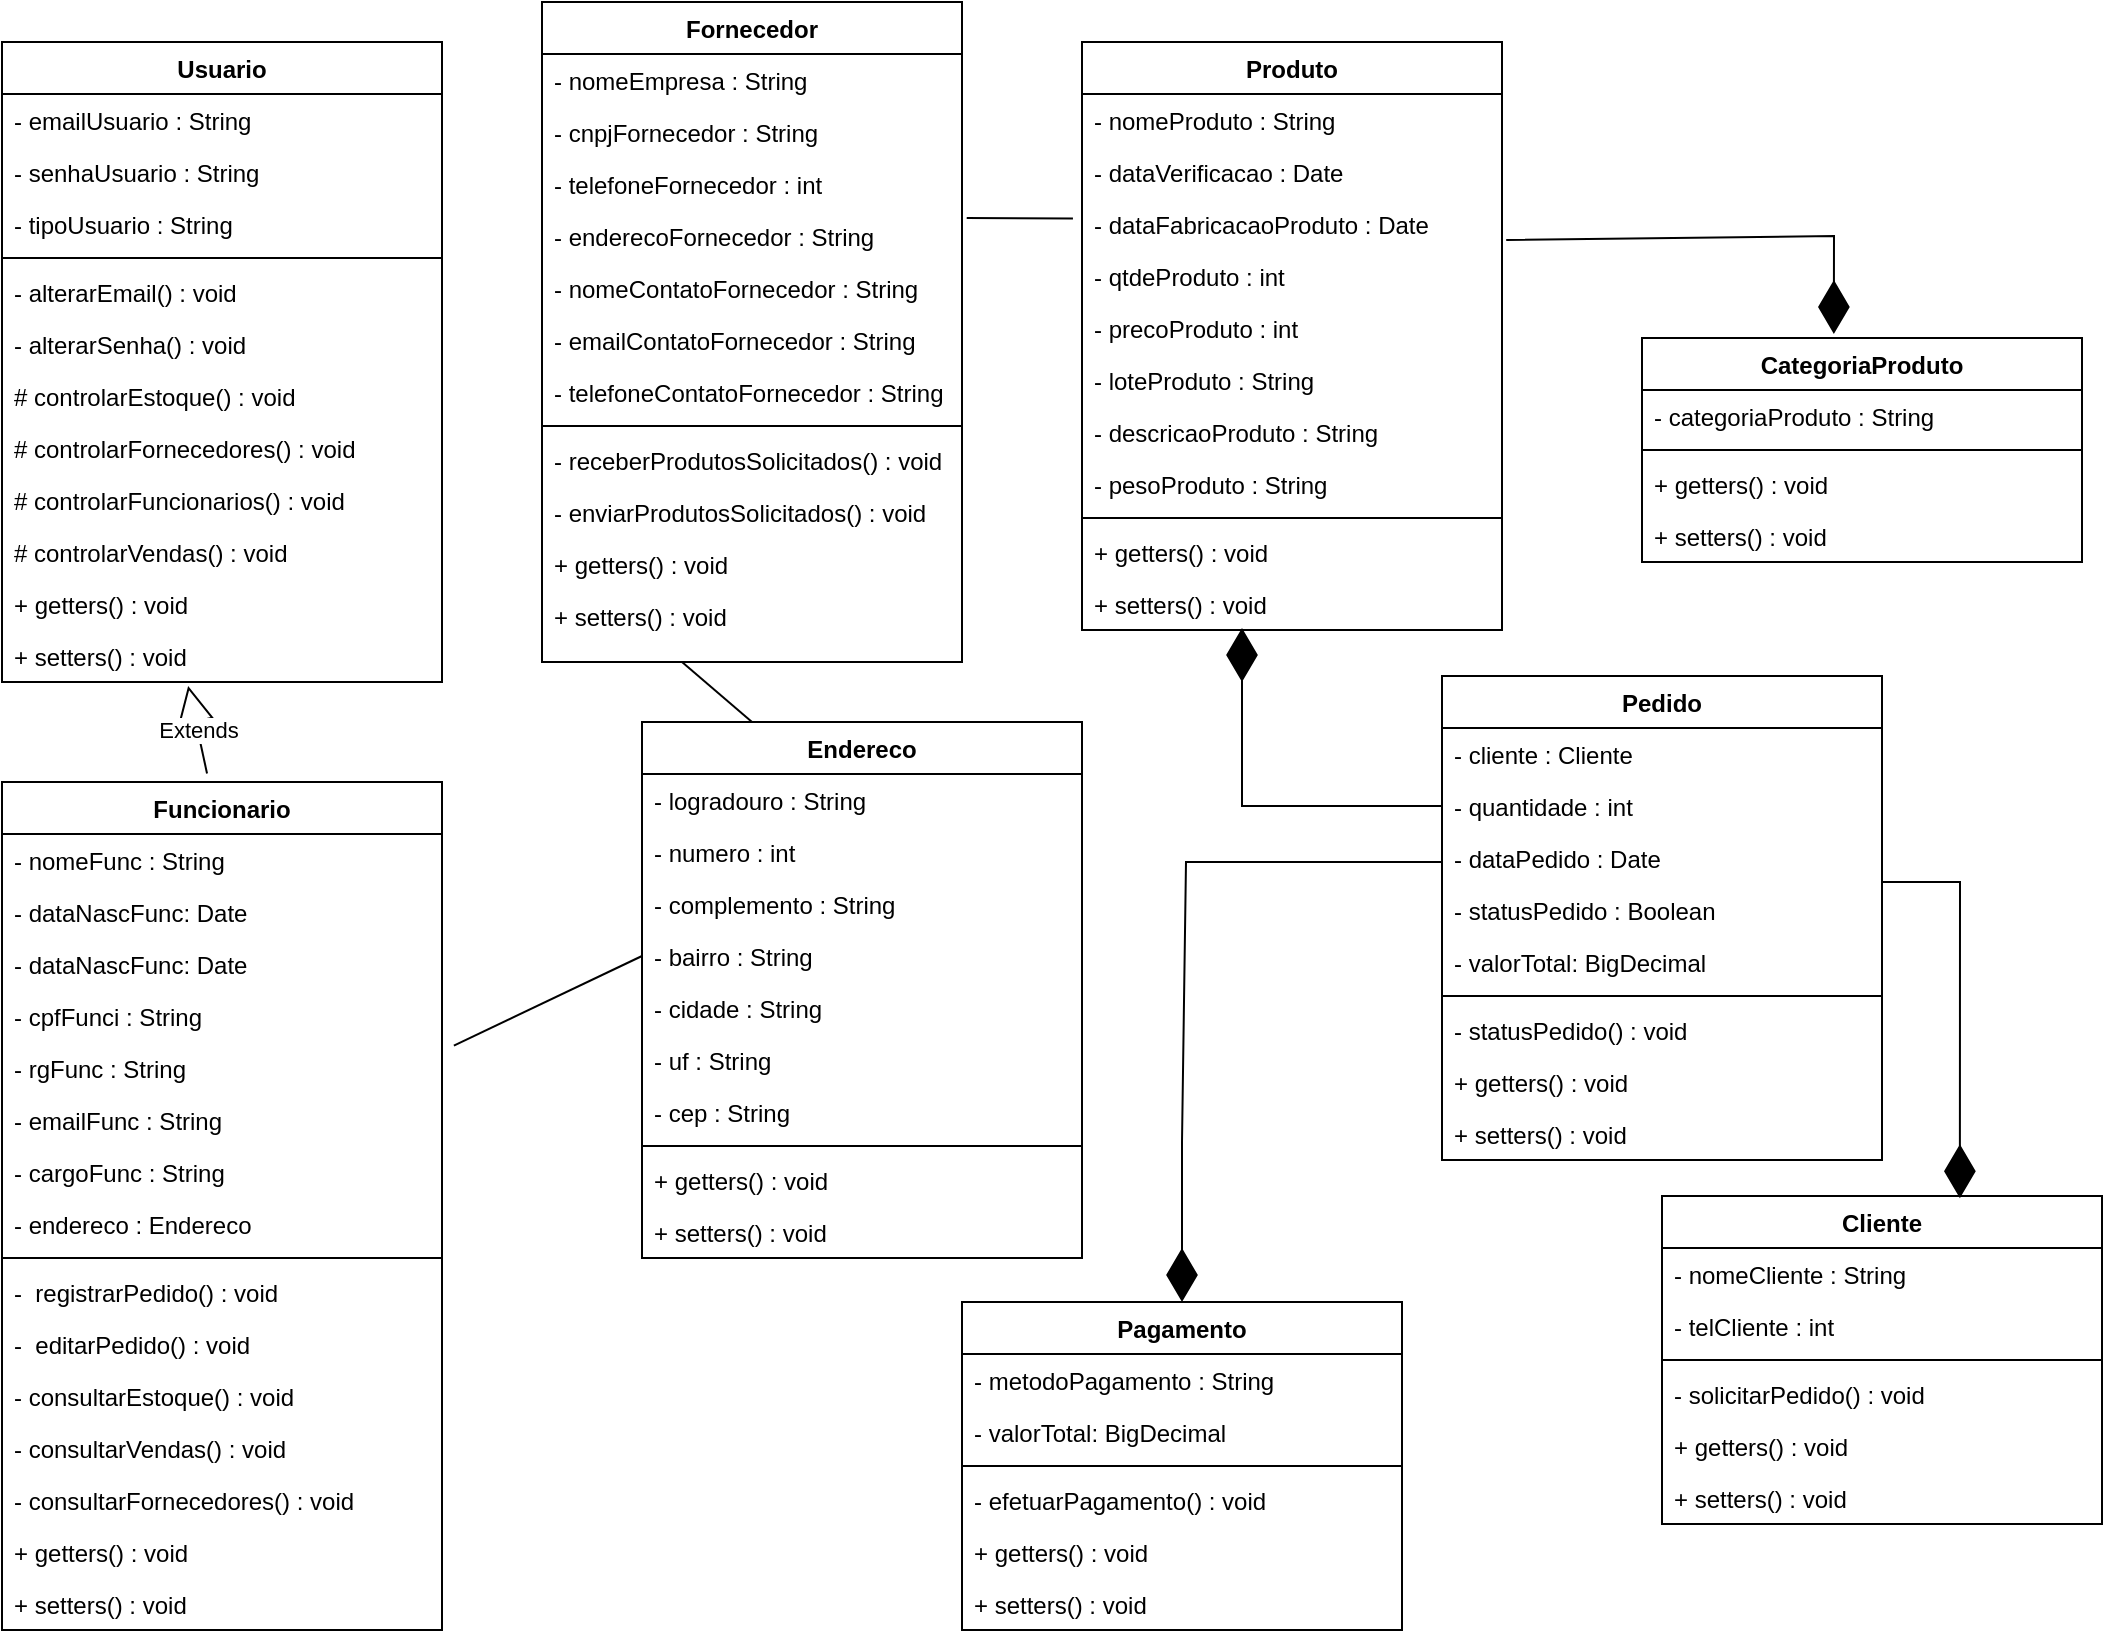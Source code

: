 <mxfile version="20.5.3" type="device"><diagram id="C5RBs43oDa-KdzZeNtuy" name="Diagrama de Classes"><mxGraphModel dx="1102" dy="614" grid="1" gridSize="10" guides="1" tooltips="1" connect="1" arrows="1" fold="1" page="1" pageScale="1" pageWidth="1169" pageHeight="827" math="0" shadow="0"><root><mxCell id="WIyWlLk6GJQsqaUBKTNV-0"/><mxCell id="WIyWlLk6GJQsqaUBKTNV-1" parent="WIyWlLk6GJQsqaUBKTNV-0"/><mxCell id="zkfFHV4jXpPFQw0GAbJ--0" value="Fornecedor" style="swimlane;fontStyle=1;align=center;verticalAlign=top;childLayout=stackLayout;horizontal=1;startSize=26;horizontalStack=0;resizeParent=1;resizeLast=0;collapsible=1;marginBottom=0;rounded=0;shadow=0;strokeWidth=1;" parent="WIyWlLk6GJQsqaUBKTNV-1" vertex="1"><mxGeometry x="330" y="10" width="210" height="330" as="geometry"><mxRectangle x="230" y="140" width="160" height="26" as="alternateBounds"/></mxGeometry></mxCell><mxCell id="zkfFHV4jXpPFQw0GAbJ--1" value="- nomeEmpresa : String" style="text;align=left;verticalAlign=top;spacingLeft=4;spacingRight=4;overflow=hidden;rotatable=0;points=[[0,0.5],[1,0.5]];portConstraint=eastwest;" parent="zkfFHV4jXpPFQw0GAbJ--0" vertex="1"><mxGeometry y="26" width="210" height="26" as="geometry"/></mxCell><mxCell id="zkfFHV4jXpPFQw0GAbJ--2" value="- cnpjFornecedor : String" style="text;align=left;verticalAlign=top;spacingLeft=4;spacingRight=4;overflow=hidden;rotatable=0;points=[[0,0.5],[1,0.5]];portConstraint=eastwest;rounded=0;shadow=0;html=0;" parent="zkfFHV4jXpPFQw0GAbJ--0" vertex="1"><mxGeometry y="52" width="210" height="26" as="geometry"/></mxCell><mxCell id="zkfFHV4jXpPFQw0GAbJ--3" value="- telefoneFornecedor : int" style="text;align=left;verticalAlign=top;spacingLeft=4;spacingRight=4;overflow=hidden;rotatable=0;points=[[0,0.5],[1,0.5]];portConstraint=eastwest;rounded=0;shadow=0;html=0;" parent="zkfFHV4jXpPFQw0GAbJ--0" vertex="1"><mxGeometry y="78" width="210" height="26" as="geometry"/></mxCell><mxCell id="SBxtFRzcoeYZkCu4Du19-1" value="- enderecoFornecedor : String" style="text;align=left;verticalAlign=top;spacingLeft=4;spacingRight=4;overflow=hidden;rotatable=0;points=[[0,0.5],[1,0.5]];portConstraint=eastwest;rounded=0;shadow=0;html=0;" parent="zkfFHV4jXpPFQw0GAbJ--0" vertex="1"><mxGeometry y="104" width="210" height="26" as="geometry"/></mxCell><mxCell id="SBxtFRzcoeYZkCu4Du19-0" value="- nomeContatoFornecedor : String" style="text;align=left;verticalAlign=top;spacingLeft=4;spacingRight=4;overflow=hidden;rotatable=0;points=[[0,0.5],[1,0.5]];portConstraint=eastwest;rounded=0;shadow=0;html=0;" parent="zkfFHV4jXpPFQw0GAbJ--0" vertex="1"><mxGeometry y="130" width="210" height="26" as="geometry"/></mxCell><mxCell id="SBxtFRzcoeYZkCu4Du19-2" value="- emailContatoFornecedor : String" style="text;align=left;verticalAlign=top;spacingLeft=4;spacingRight=4;overflow=hidden;rotatable=0;points=[[0,0.5],[1,0.5]];portConstraint=eastwest;rounded=0;shadow=0;html=0;" parent="zkfFHV4jXpPFQw0GAbJ--0" vertex="1"><mxGeometry y="156" width="210" height="26" as="geometry"/></mxCell><mxCell id="SBxtFRzcoeYZkCu4Du19-3" value="- telefoneContatoFornecedor : String" style="text;align=left;verticalAlign=top;spacingLeft=4;spacingRight=4;overflow=hidden;rotatable=0;points=[[0,0.5],[1,0.5]];portConstraint=eastwest;rounded=0;shadow=0;html=0;" parent="zkfFHV4jXpPFQw0GAbJ--0" vertex="1"><mxGeometry y="182" width="210" height="26" as="geometry"/></mxCell><mxCell id="zkfFHV4jXpPFQw0GAbJ--4" value="" style="line;html=1;strokeWidth=1;align=left;verticalAlign=middle;spacingTop=-1;spacingLeft=3;spacingRight=3;rotatable=0;labelPosition=right;points=[];portConstraint=eastwest;" parent="zkfFHV4jXpPFQw0GAbJ--0" vertex="1"><mxGeometry y="208" width="210" height="8" as="geometry"/></mxCell><mxCell id="LXcYXaSiANPzhjZj5xun-26" value="- receberProdutosSolicitados() : void" style="text;strokeColor=none;fillColor=none;align=left;verticalAlign=top;spacingLeft=4;spacingRight=4;overflow=hidden;rotatable=0;points=[[0,0.5],[1,0.5]];portConstraint=eastwest;" parent="zkfFHV4jXpPFQw0GAbJ--0" vertex="1"><mxGeometry y="216" width="210" height="26" as="geometry"/></mxCell><mxCell id="409aggwASqQRf6s0zuC3-7" value="- enviarProdutosSolicitados() : void" style="text;strokeColor=none;fillColor=none;align=left;verticalAlign=top;spacingLeft=4;spacingRight=4;overflow=hidden;rotatable=0;points=[[0,0.5],[1,0.5]];portConstraint=eastwest;" parent="zkfFHV4jXpPFQw0GAbJ--0" vertex="1"><mxGeometry y="242" width="210" height="26" as="geometry"/></mxCell><mxCell id="kKy1Q9d_DBp2uoWQcxAR-0" value="+ getters() : void" style="text;strokeColor=none;fillColor=none;align=left;verticalAlign=top;spacingLeft=4;spacingRight=4;overflow=hidden;rotatable=0;points=[[0,0.5],[1,0.5]];portConstraint=eastwest;" vertex="1" parent="zkfFHV4jXpPFQw0GAbJ--0"><mxGeometry y="268" width="210" height="26" as="geometry"/></mxCell><mxCell id="kKy1Q9d_DBp2uoWQcxAR-1" value="+ setters() : void" style="text;strokeColor=none;fillColor=none;align=left;verticalAlign=top;spacingLeft=4;spacingRight=4;overflow=hidden;rotatable=0;points=[[0,0.5],[1,0.5]];portConstraint=eastwest;" vertex="1" parent="zkfFHV4jXpPFQw0GAbJ--0"><mxGeometry y="294" width="210" height="26" as="geometry"/></mxCell><mxCell id="x0ZhMtd6x4a2ggRCSQCX-2" value="Produto" style="swimlane;fontStyle=1;align=center;verticalAlign=top;childLayout=stackLayout;horizontal=1;startSize=26;horizontalStack=0;resizeParent=1;resizeLast=0;collapsible=1;marginBottom=0;rounded=0;shadow=0;strokeWidth=1;" parent="WIyWlLk6GJQsqaUBKTNV-1" vertex="1"><mxGeometry x="600" y="30" width="210" height="294" as="geometry"><mxRectangle x="230" y="140" width="160" height="26" as="alternateBounds"/></mxGeometry></mxCell><mxCell id="x0ZhMtd6x4a2ggRCSQCX-3" value="- nomeProduto : String" style="text;align=left;verticalAlign=top;spacingLeft=4;spacingRight=4;overflow=hidden;rotatable=0;points=[[0,0.5],[1,0.5]];portConstraint=eastwest;" parent="x0ZhMtd6x4a2ggRCSQCX-2" vertex="1"><mxGeometry y="26" width="210" height="26" as="geometry"/></mxCell><mxCell id="x0ZhMtd6x4a2ggRCSQCX-5" value="- dataVerificacao : Date" style="text;align=left;verticalAlign=top;spacingLeft=4;spacingRight=4;overflow=hidden;rotatable=0;points=[[0,0.5],[1,0.5]];portConstraint=eastwest;rounded=0;shadow=0;html=0;" parent="x0ZhMtd6x4a2ggRCSQCX-2" vertex="1"><mxGeometry y="52" width="210" height="26" as="geometry"/></mxCell><mxCell id="x0ZhMtd6x4a2ggRCSQCX-7" value="- dataFabricacaoProduto : Date" style="text;align=left;verticalAlign=top;spacingLeft=4;spacingRight=4;overflow=hidden;rotatable=0;points=[[0,0.5],[1,0.5]];portConstraint=eastwest;rounded=0;shadow=0;html=0;" parent="x0ZhMtd6x4a2ggRCSQCX-2" vertex="1"><mxGeometry y="78" width="210" height="26" as="geometry"/></mxCell><mxCell id="x0ZhMtd6x4a2ggRCSQCX-40" value="- qtdeProduto : int" style="text;align=left;verticalAlign=top;spacingLeft=4;spacingRight=4;overflow=hidden;rotatable=0;points=[[0,0.5],[1,0.5]];portConstraint=eastwest;rounded=0;shadow=0;html=0;" parent="x0ZhMtd6x4a2ggRCSQCX-2" vertex="1"><mxGeometry y="104" width="210" height="26" as="geometry"/></mxCell><mxCell id="x0ZhMtd6x4a2ggRCSQCX-42" value="- precoProduto : int" style="text;align=left;verticalAlign=top;spacingLeft=4;spacingRight=4;overflow=hidden;rotatable=0;points=[[0,0.5],[1,0.5]];portConstraint=eastwest;rounded=0;shadow=0;html=0;" parent="x0ZhMtd6x4a2ggRCSQCX-2" vertex="1"><mxGeometry y="130" width="210" height="26" as="geometry"/></mxCell><mxCell id="x0ZhMtd6x4a2ggRCSQCX-41" value="- loteProduto : String" style="text;align=left;verticalAlign=top;spacingLeft=4;spacingRight=4;overflow=hidden;rotatable=0;points=[[0,0.5],[1,0.5]];portConstraint=eastwest;rounded=0;shadow=0;html=0;" parent="x0ZhMtd6x4a2ggRCSQCX-2" vertex="1"><mxGeometry y="156" width="210" height="26" as="geometry"/></mxCell><mxCell id="LXcYXaSiANPzhjZj5xun-40" value="- descricaoProduto : String" style="text;align=left;verticalAlign=top;spacingLeft=4;spacingRight=4;overflow=hidden;rotatable=0;points=[[0,0.5],[1,0.5]];portConstraint=eastwest;rounded=0;shadow=0;html=0;" parent="x0ZhMtd6x4a2ggRCSQCX-2" vertex="1"><mxGeometry y="182" width="210" height="26" as="geometry"/></mxCell><mxCell id="LXcYXaSiANPzhjZj5xun-42" value="- pesoProduto : String" style="text;align=left;verticalAlign=top;spacingLeft=4;spacingRight=4;overflow=hidden;rotatable=0;points=[[0,0.5],[1,0.5]];portConstraint=eastwest;rounded=0;shadow=0;html=0;" parent="x0ZhMtd6x4a2ggRCSQCX-2" vertex="1"><mxGeometry y="208" width="210" height="26" as="geometry"/></mxCell><mxCell id="x0ZhMtd6x4a2ggRCSQCX-10" value="" style="line;html=1;strokeWidth=1;align=left;verticalAlign=middle;spacingTop=-1;spacingLeft=3;spacingRight=3;rotatable=0;labelPosition=right;points=[];portConstraint=eastwest;" parent="x0ZhMtd6x4a2ggRCSQCX-2" vertex="1"><mxGeometry y="234" width="210" height="8" as="geometry"/></mxCell><mxCell id="kKy1Q9d_DBp2uoWQcxAR-2" value="+ getters() : void" style="text;strokeColor=none;fillColor=none;align=left;verticalAlign=top;spacingLeft=4;spacingRight=4;overflow=hidden;rotatable=0;points=[[0,0.5],[1,0.5]];portConstraint=eastwest;" vertex="1" parent="x0ZhMtd6x4a2ggRCSQCX-2"><mxGeometry y="242" width="210" height="26" as="geometry"/></mxCell><mxCell id="kKy1Q9d_DBp2uoWQcxAR-3" value="+ setters() : void" style="text;strokeColor=none;fillColor=none;align=left;verticalAlign=top;spacingLeft=4;spacingRight=4;overflow=hidden;rotatable=0;points=[[0,0.5],[1,0.5]];portConstraint=eastwest;" vertex="1" parent="x0ZhMtd6x4a2ggRCSQCX-2"><mxGeometry y="268" width="210" height="26" as="geometry"/></mxCell><mxCell id="x0ZhMtd6x4a2ggRCSQCX-23" value="CategoriaProduto" style="swimlane;fontStyle=1;align=center;verticalAlign=top;childLayout=stackLayout;horizontal=1;startSize=26;horizontalStack=0;resizeParent=1;resizeParentMax=0;resizeLast=0;collapsible=1;marginBottom=0;" parent="WIyWlLk6GJQsqaUBKTNV-1" vertex="1"><mxGeometry x="880" y="178" width="220" height="112" as="geometry"/></mxCell><mxCell id="x0ZhMtd6x4a2ggRCSQCX-29" value="- categoriaProduto : String" style="text;strokeColor=none;fillColor=none;align=left;verticalAlign=top;spacingLeft=4;spacingRight=4;overflow=hidden;rotatable=0;points=[[0,0.5],[1,0.5]];portConstraint=eastwest;" parent="x0ZhMtd6x4a2ggRCSQCX-23" vertex="1"><mxGeometry y="26" width="220" height="26" as="geometry"/></mxCell><mxCell id="x0ZhMtd6x4a2ggRCSQCX-25" value="" style="line;strokeWidth=1;fillColor=none;align=left;verticalAlign=middle;spacingTop=-1;spacingLeft=3;spacingRight=3;rotatable=0;labelPosition=right;points=[];portConstraint=eastwest;strokeColor=inherit;" parent="x0ZhMtd6x4a2ggRCSQCX-23" vertex="1"><mxGeometry y="52" width="220" height="8" as="geometry"/></mxCell><mxCell id="kKy1Q9d_DBp2uoWQcxAR-8" value="+ getters() : void" style="text;strokeColor=none;fillColor=none;align=left;verticalAlign=top;spacingLeft=4;spacingRight=4;overflow=hidden;rotatable=0;points=[[0,0.5],[1,0.5]];portConstraint=eastwest;" vertex="1" parent="x0ZhMtd6x4a2ggRCSQCX-23"><mxGeometry y="60" width="220" height="26" as="geometry"/></mxCell><mxCell id="kKy1Q9d_DBp2uoWQcxAR-13" value="+ setters() : void" style="text;strokeColor=none;fillColor=none;align=left;verticalAlign=top;spacingLeft=4;spacingRight=4;overflow=hidden;rotatable=0;points=[[0,0.5],[1,0.5]];portConstraint=eastwest;" vertex="1" parent="x0ZhMtd6x4a2ggRCSQCX-23"><mxGeometry y="86" width="220" height="26" as="geometry"/></mxCell><mxCell id="x0ZhMtd6x4a2ggRCSQCX-46" value="Usuario" style="swimlane;fontStyle=1;align=center;verticalAlign=top;childLayout=stackLayout;horizontal=1;startSize=26;horizontalStack=0;resizeParent=1;resizeParentMax=0;resizeLast=0;collapsible=1;marginBottom=0;" parent="WIyWlLk6GJQsqaUBKTNV-1" vertex="1"><mxGeometry x="60" y="30" width="220" height="320" as="geometry"/></mxCell><mxCell id="x0ZhMtd6x4a2ggRCSQCX-47" value="- emailUsuario : String" style="text;strokeColor=none;fillColor=none;align=left;verticalAlign=top;spacingLeft=4;spacingRight=4;overflow=hidden;rotatable=0;points=[[0,0.5],[1,0.5]];portConstraint=eastwest;" parent="x0ZhMtd6x4a2ggRCSQCX-46" vertex="1"><mxGeometry y="26" width="220" height="26" as="geometry"/></mxCell><mxCell id="x0ZhMtd6x4a2ggRCSQCX-48" value="- senhaUsuario : String" style="text;strokeColor=none;fillColor=none;align=left;verticalAlign=top;spacingLeft=4;spacingRight=4;overflow=hidden;rotatable=0;points=[[0,0.5],[1,0.5]];portConstraint=eastwest;" parent="x0ZhMtd6x4a2ggRCSQCX-46" vertex="1"><mxGeometry y="52" width="220" height="26" as="geometry"/></mxCell><mxCell id="LXcYXaSiANPzhjZj5xun-60" value="- tipoUsuario : String" style="text;strokeColor=none;fillColor=none;align=left;verticalAlign=top;spacingLeft=4;spacingRight=4;overflow=hidden;rotatable=0;points=[[0,0.5],[1,0.5]];portConstraint=eastwest;" parent="x0ZhMtd6x4a2ggRCSQCX-46" vertex="1"><mxGeometry y="78" width="220" height="26" as="geometry"/></mxCell><mxCell id="x0ZhMtd6x4a2ggRCSQCX-49" value="" style="line;strokeWidth=1;fillColor=none;align=left;verticalAlign=middle;spacingTop=-1;spacingLeft=3;spacingRight=3;rotatable=0;labelPosition=right;points=[];portConstraint=eastwest;strokeColor=inherit;" parent="x0ZhMtd6x4a2ggRCSQCX-46" vertex="1"><mxGeometry y="104" width="220" height="8" as="geometry"/></mxCell><mxCell id="x0ZhMtd6x4a2ggRCSQCX-67" value="- alterarEmail() : void" style="text;strokeColor=none;fillColor=none;align=left;verticalAlign=top;spacingLeft=4;spacingRight=4;overflow=hidden;rotatable=0;points=[[0,0.5],[1,0.5]];portConstraint=eastwest;" parent="x0ZhMtd6x4a2ggRCSQCX-46" vertex="1"><mxGeometry y="112" width="220" height="26" as="geometry"/></mxCell><mxCell id="x0ZhMtd6x4a2ggRCSQCX-50" value="- alterarSenha() : void" style="text;strokeColor=none;fillColor=none;align=left;verticalAlign=top;spacingLeft=4;spacingRight=4;overflow=hidden;rotatable=0;points=[[0,0.5],[1,0.5]];portConstraint=eastwest;" parent="x0ZhMtd6x4a2ggRCSQCX-46" vertex="1"><mxGeometry y="138" width="220" height="26" as="geometry"/></mxCell><mxCell id="x0ZhMtd6x4a2ggRCSQCX-59" value="# controlarEstoque() : void" style="text;strokeColor=none;fillColor=none;align=left;verticalAlign=top;spacingLeft=4;spacingRight=4;overflow=hidden;rotatable=0;points=[[0,0.5],[1,0.5]];portConstraint=eastwest;" parent="x0ZhMtd6x4a2ggRCSQCX-46" vertex="1"><mxGeometry y="164" width="220" height="26" as="geometry"/></mxCell><mxCell id="x0ZhMtd6x4a2ggRCSQCX-60" value="# controlarFornecedores() : void" style="text;strokeColor=none;fillColor=none;align=left;verticalAlign=top;spacingLeft=4;spacingRight=4;overflow=hidden;rotatable=0;points=[[0,0.5],[1,0.5]];portConstraint=eastwest;" parent="x0ZhMtd6x4a2ggRCSQCX-46" vertex="1"><mxGeometry y="190" width="220" height="26" as="geometry"/></mxCell><mxCell id="x0ZhMtd6x4a2ggRCSQCX-61" value="# controlarFuncionarios() : void" style="text;strokeColor=none;fillColor=none;align=left;verticalAlign=top;spacingLeft=4;spacingRight=4;overflow=hidden;rotatable=0;points=[[0,0.5],[1,0.5]];portConstraint=eastwest;" parent="x0ZhMtd6x4a2ggRCSQCX-46" vertex="1"><mxGeometry y="216" width="220" height="26" as="geometry"/></mxCell><mxCell id="x0ZhMtd6x4a2ggRCSQCX-62" value="# controlarVendas() : void" style="text;strokeColor=none;fillColor=none;align=left;verticalAlign=top;spacingLeft=4;spacingRight=4;overflow=hidden;rotatable=0;points=[[0,0.5],[1,0.5]];portConstraint=eastwest;" parent="x0ZhMtd6x4a2ggRCSQCX-46" vertex="1"><mxGeometry y="242" width="220" height="26" as="geometry"/></mxCell><mxCell id="kKy1Q9d_DBp2uoWQcxAR-5" value="+ getters() : void" style="text;strokeColor=none;fillColor=none;align=left;verticalAlign=top;spacingLeft=4;spacingRight=4;overflow=hidden;rotatable=0;points=[[0,0.5],[1,0.5]];portConstraint=eastwest;" vertex="1" parent="x0ZhMtd6x4a2ggRCSQCX-46"><mxGeometry y="268" width="220" height="26" as="geometry"/></mxCell><mxCell id="kKy1Q9d_DBp2uoWQcxAR-4" value="+ setters() : void" style="text;strokeColor=none;fillColor=none;align=left;verticalAlign=top;spacingLeft=4;spacingRight=4;overflow=hidden;rotatable=0;points=[[0,0.5],[1,0.5]];portConstraint=eastwest;" vertex="1" parent="x0ZhMtd6x4a2ggRCSQCX-46"><mxGeometry y="294" width="220" height="26" as="geometry"/></mxCell><mxCell id="x0ZhMtd6x4a2ggRCSQCX-54" value="Funcionario" style="swimlane;fontStyle=1;align=center;verticalAlign=top;childLayout=stackLayout;horizontal=1;startSize=26;horizontalStack=0;resizeParent=1;resizeParentMax=0;resizeLast=0;collapsible=1;marginBottom=0;" parent="WIyWlLk6GJQsqaUBKTNV-1" vertex="1"><mxGeometry x="60" y="400" width="220" height="424" as="geometry"/></mxCell><mxCell id="x0ZhMtd6x4a2ggRCSQCX-55" value="- nomeFunc : String" style="text;strokeColor=none;fillColor=none;align=left;verticalAlign=top;spacingLeft=4;spacingRight=4;overflow=hidden;rotatable=0;points=[[0,0.5],[1,0.5]];portConstraint=eastwest;" parent="x0ZhMtd6x4a2ggRCSQCX-54" vertex="1"><mxGeometry y="26" width="220" height="26" as="geometry"/></mxCell><mxCell id="x0ZhMtd6x4a2ggRCSQCX-56" value="- dataNascFunc: Date" style="text;strokeColor=none;fillColor=none;align=left;verticalAlign=top;spacingLeft=4;spacingRight=4;overflow=hidden;rotatable=0;points=[[0,0.5],[1,0.5]];portConstraint=eastwest;" parent="x0ZhMtd6x4a2ggRCSQCX-54" vertex="1"><mxGeometry y="52" width="220" height="26" as="geometry"/></mxCell><mxCell id="HPEP_jCgQ8_qYDUsqF5T-0" value="- dataNascFunc: Date" style="text;strokeColor=none;fillColor=none;align=left;verticalAlign=top;spacingLeft=4;spacingRight=4;overflow=hidden;rotatable=0;points=[[0,0.5],[1,0.5]];portConstraint=eastwest;" parent="x0ZhMtd6x4a2ggRCSQCX-54" vertex="1"><mxGeometry y="78" width="220" height="26" as="geometry"/></mxCell><mxCell id="x0ZhMtd6x4a2ggRCSQCX-63" value="- cpfFunci : String" style="text;strokeColor=none;fillColor=none;align=left;verticalAlign=top;spacingLeft=4;spacingRight=4;overflow=hidden;rotatable=0;points=[[0,0.5],[1,0.5]];portConstraint=eastwest;" parent="x0ZhMtd6x4a2ggRCSQCX-54" vertex="1"><mxGeometry y="104" width="220" height="26" as="geometry"/></mxCell><mxCell id="x0ZhMtd6x4a2ggRCSQCX-64" value="- rgFunc : String" style="text;strokeColor=none;fillColor=none;align=left;verticalAlign=top;spacingLeft=4;spacingRight=4;overflow=hidden;rotatable=0;points=[[0,0.5],[1,0.5]];portConstraint=eastwest;" parent="x0ZhMtd6x4a2ggRCSQCX-54" vertex="1"><mxGeometry y="130" width="220" height="26" as="geometry"/></mxCell><mxCell id="x0ZhMtd6x4a2ggRCSQCX-65" value="- emailFunc : String" style="text;strokeColor=none;fillColor=none;align=left;verticalAlign=top;spacingLeft=4;spacingRight=4;overflow=hidden;rotatable=0;points=[[0,0.5],[1,0.5]];portConstraint=eastwest;" parent="x0ZhMtd6x4a2ggRCSQCX-54" vertex="1"><mxGeometry y="156" width="220" height="26" as="geometry"/></mxCell><mxCell id="LXcYXaSiANPzhjZj5xun-34" value="- cargoFunc : String" style="text;strokeColor=none;fillColor=none;align=left;verticalAlign=top;spacingLeft=4;spacingRight=4;overflow=hidden;rotatable=0;points=[[0,0.5],[1,0.5]];portConstraint=eastwest;" parent="x0ZhMtd6x4a2ggRCSQCX-54" vertex="1"><mxGeometry y="182" width="220" height="26" as="geometry"/></mxCell><mxCell id="LXcYXaSiANPzhjZj5xun-52" value="- endereco : Endereco" style="text;strokeColor=none;fillColor=none;align=left;verticalAlign=top;spacingLeft=4;spacingRight=4;overflow=hidden;rotatable=0;points=[[0,0.5],[1,0.5]];portConstraint=eastwest;" parent="x0ZhMtd6x4a2ggRCSQCX-54" vertex="1"><mxGeometry y="208" width="220" height="26" as="geometry"/></mxCell><mxCell id="x0ZhMtd6x4a2ggRCSQCX-57" value="" style="line;strokeWidth=1;fillColor=none;align=left;verticalAlign=middle;spacingTop=-1;spacingLeft=3;spacingRight=3;rotatable=0;labelPosition=right;points=[];portConstraint=eastwest;strokeColor=inherit;" parent="x0ZhMtd6x4a2ggRCSQCX-54" vertex="1"><mxGeometry y="234" width="220" height="8" as="geometry"/></mxCell><mxCell id="x0ZhMtd6x4a2ggRCSQCX-58" value="-  registrarPedido() : void" style="text;strokeColor=none;fillColor=none;align=left;verticalAlign=top;spacingLeft=4;spacingRight=4;overflow=hidden;rotatable=0;points=[[0,0.5],[1,0.5]];portConstraint=eastwest;" parent="x0ZhMtd6x4a2ggRCSQCX-54" vertex="1"><mxGeometry y="242" width="220" height="26" as="geometry"/></mxCell><mxCell id="x0ZhMtd6x4a2ggRCSQCX-66" value="-  editarPedido() : void" style="text;strokeColor=none;fillColor=none;align=left;verticalAlign=top;spacingLeft=4;spacingRight=4;overflow=hidden;rotatable=0;points=[[0,0.5],[1,0.5]];portConstraint=eastwest;" parent="x0ZhMtd6x4a2ggRCSQCX-54" vertex="1"><mxGeometry y="268" width="220" height="26" as="geometry"/></mxCell><mxCell id="409aggwASqQRf6s0zuC3-0" value="- consultarEstoque() : void" style="text;strokeColor=none;fillColor=none;align=left;verticalAlign=top;spacingLeft=4;spacingRight=4;overflow=hidden;rotatable=0;points=[[0,0.5],[1,0.5]];portConstraint=eastwest;" parent="x0ZhMtd6x4a2ggRCSQCX-54" vertex="1"><mxGeometry y="294" width="220" height="26" as="geometry"/></mxCell><mxCell id="409aggwASqQRf6s0zuC3-1" value="- consultarVendas() : void" style="text;strokeColor=none;fillColor=none;align=left;verticalAlign=top;spacingLeft=4;spacingRight=4;overflow=hidden;rotatable=0;points=[[0,0.5],[1,0.5]];portConstraint=eastwest;" parent="x0ZhMtd6x4a2ggRCSQCX-54" vertex="1"><mxGeometry y="320" width="220" height="26" as="geometry"/></mxCell><mxCell id="409aggwASqQRf6s0zuC3-2" value="- consultarFornecedores() : void" style="text;strokeColor=none;fillColor=none;align=left;verticalAlign=top;spacingLeft=4;spacingRight=4;overflow=hidden;rotatable=0;points=[[0,0.5],[1,0.5]];portConstraint=eastwest;" parent="x0ZhMtd6x4a2ggRCSQCX-54" vertex="1"><mxGeometry y="346" width="220" height="26" as="geometry"/></mxCell><mxCell id="kKy1Q9d_DBp2uoWQcxAR-6" value="+ getters() : void" style="text;strokeColor=none;fillColor=none;align=left;verticalAlign=top;spacingLeft=4;spacingRight=4;overflow=hidden;rotatable=0;points=[[0,0.5],[1,0.5]];portConstraint=eastwest;" vertex="1" parent="x0ZhMtd6x4a2ggRCSQCX-54"><mxGeometry y="372" width="220" height="26" as="geometry"/></mxCell><mxCell id="kKy1Q9d_DBp2uoWQcxAR-7" value="+ setters() : void" style="text;strokeColor=none;fillColor=none;align=left;verticalAlign=top;spacingLeft=4;spacingRight=4;overflow=hidden;rotatable=0;points=[[0,0.5],[1,0.5]];portConstraint=eastwest;" vertex="1" parent="x0ZhMtd6x4a2ggRCSQCX-54"><mxGeometry y="398" width="220" height="26" as="geometry"/></mxCell><mxCell id="x0ZhMtd6x4a2ggRCSQCX-70" value="" style="endArrow=none;html=1;rounded=0;entryX=1.016;entryY=-0.231;entryDx=0;entryDy=0;entryPerimeter=0;exitX=0.007;exitY=0.162;exitDx=0;exitDy=0;exitPerimeter=0;" parent="WIyWlLk6GJQsqaUBKTNV-1" edge="1"><mxGeometry width="50" height="50" relative="1" as="geometry"><mxPoint x="595.47" y="118.212" as="sourcePoint"/><mxPoint x="542.36" y="117.994" as="targetPoint"/></mxGeometry></mxCell><mxCell id="LXcYXaSiANPzhjZj5xun-1" value="Pedido" style="swimlane;fontStyle=1;align=center;verticalAlign=top;childLayout=stackLayout;horizontal=1;startSize=26;horizontalStack=0;resizeParent=1;resizeParentMax=0;resizeLast=0;collapsible=1;marginBottom=0;" parent="WIyWlLk6GJQsqaUBKTNV-1" vertex="1"><mxGeometry x="780" y="347" width="220" height="242" as="geometry"/></mxCell><mxCell id="LXcYXaSiANPzhjZj5xun-2" value="- cliente : Cliente" style="text;strokeColor=none;fillColor=none;align=left;verticalAlign=top;spacingLeft=4;spacingRight=4;overflow=hidden;rotatable=0;points=[[0,0.5],[1,0.5]];portConstraint=eastwest;" parent="LXcYXaSiANPzhjZj5xun-1" vertex="1"><mxGeometry y="26" width="220" height="26" as="geometry"/></mxCell><mxCell id="LXcYXaSiANPzhjZj5xun-54" value="- quantidade : int" style="text;strokeColor=none;fillColor=none;align=left;verticalAlign=top;spacingLeft=4;spacingRight=4;overflow=hidden;rotatable=0;points=[[0,0.5],[1,0.5]];portConstraint=eastwest;" parent="LXcYXaSiANPzhjZj5xun-1" vertex="1"><mxGeometry y="52" width="220" height="26" as="geometry"/></mxCell><mxCell id="LXcYXaSiANPzhjZj5xun-3" value="- dataPedido : Date" style="text;strokeColor=none;fillColor=none;align=left;verticalAlign=top;spacingLeft=4;spacingRight=4;overflow=hidden;rotatable=0;points=[[0,0.5],[1,0.5]];portConstraint=eastwest;" parent="LXcYXaSiANPzhjZj5xun-1" vertex="1"><mxGeometry y="78" width="220" height="26" as="geometry"/></mxCell><mxCell id="LXcYXaSiANPzhjZj5xun-4" value="- statusPedido : Boolean" style="text;strokeColor=none;fillColor=none;align=left;verticalAlign=top;spacingLeft=4;spacingRight=4;overflow=hidden;rotatable=0;points=[[0,0.5],[1,0.5]];portConstraint=eastwest;" parent="LXcYXaSiANPzhjZj5xun-1" vertex="1"><mxGeometry y="104" width="220" height="26" as="geometry"/></mxCell><mxCell id="LXcYXaSiANPzhjZj5xun-36" value="- valorTotal: BigDecimal" style="text;strokeColor=none;fillColor=none;align=left;verticalAlign=top;spacingLeft=4;spacingRight=4;overflow=hidden;rotatable=0;points=[[0,0.5],[1,0.5]];portConstraint=eastwest;" parent="LXcYXaSiANPzhjZj5xun-1" vertex="1"><mxGeometry y="130" width="220" height="26" as="geometry"/></mxCell><mxCell id="LXcYXaSiANPzhjZj5xun-7" value="" style="line;strokeWidth=1;fillColor=none;align=left;verticalAlign=middle;spacingTop=-1;spacingLeft=3;spacingRight=3;rotatable=0;labelPosition=right;points=[];portConstraint=eastwest;strokeColor=inherit;" parent="LXcYXaSiANPzhjZj5xun-1" vertex="1"><mxGeometry y="156" width="220" height="8" as="geometry"/></mxCell><mxCell id="LXcYXaSiANPzhjZj5xun-8" value="- statusPedido() : void" style="text;strokeColor=none;fillColor=none;align=left;verticalAlign=top;spacingLeft=4;spacingRight=4;overflow=hidden;rotatable=0;points=[[0,0.5],[1,0.5]];portConstraint=eastwest;" parent="LXcYXaSiANPzhjZj5xun-1" vertex="1"><mxGeometry y="164" width="220" height="26" as="geometry"/></mxCell><mxCell id="kKy1Q9d_DBp2uoWQcxAR-11" value="+ getters() : void" style="text;strokeColor=none;fillColor=none;align=left;verticalAlign=top;spacingLeft=4;spacingRight=4;overflow=hidden;rotatable=0;points=[[0,0.5],[1,0.5]];portConstraint=eastwest;" vertex="1" parent="LXcYXaSiANPzhjZj5xun-1"><mxGeometry y="190" width="220" height="26" as="geometry"/></mxCell><mxCell id="kKy1Q9d_DBp2uoWQcxAR-15" value="+ setters() : void" style="text;strokeColor=none;fillColor=none;align=left;verticalAlign=top;spacingLeft=4;spacingRight=4;overflow=hidden;rotatable=0;points=[[0,0.5],[1,0.5]];portConstraint=eastwest;" vertex="1" parent="LXcYXaSiANPzhjZj5xun-1"><mxGeometry y="216" width="220" height="26" as="geometry"/></mxCell><mxCell id="LXcYXaSiANPzhjZj5xun-10" value="Cliente" style="swimlane;fontStyle=1;align=center;verticalAlign=top;childLayout=stackLayout;horizontal=1;startSize=26;horizontalStack=0;resizeParent=1;resizeParentMax=0;resizeLast=0;collapsible=1;marginBottom=0;" parent="WIyWlLk6GJQsqaUBKTNV-1" vertex="1"><mxGeometry x="890" y="607" width="220" height="164" as="geometry"/></mxCell><mxCell id="LXcYXaSiANPzhjZj5xun-11" value="- nomeCliente : String" style="text;strokeColor=none;fillColor=none;align=left;verticalAlign=top;spacingLeft=4;spacingRight=4;overflow=hidden;rotatable=0;points=[[0,0.5],[1,0.5]];portConstraint=eastwest;" parent="LXcYXaSiANPzhjZj5xun-10" vertex="1"><mxGeometry y="26" width="220" height="26" as="geometry"/></mxCell><mxCell id="LXcYXaSiANPzhjZj5xun-12" value="- telCliente : int" style="text;strokeColor=none;fillColor=none;align=left;verticalAlign=top;spacingLeft=4;spacingRight=4;overflow=hidden;rotatable=0;points=[[0,0.5],[1,0.5]];portConstraint=eastwest;" parent="LXcYXaSiANPzhjZj5xun-10" vertex="1"><mxGeometry y="52" width="220" height="26" as="geometry"/></mxCell><mxCell id="LXcYXaSiANPzhjZj5xun-16" value="" style="line;strokeWidth=1;fillColor=none;align=left;verticalAlign=middle;spacingTop=-1;spacingLeft=3;spacingRight=3;rotatable=0;labelPosition=right;points=[];portConstraint=eastwest;strokeColor=inherit;" parent="LXcYXaSiANPzhjZj5xun-10" vertex="1"><mxGeometry y="78" width="220" height="8" as="geometry"/></mxCell><mxCell id="LXcYXaSiANPzhjZj5xun-17" value="- solicitarPedido() : void" style="text;strokeColor=none;fillColor=none;align=left;verticalAlign=top;spacingLeft=4;spacingRight=4;overflow=hidden;rotatable=0;points=[[0,0.5],[1,0.5]];portConstraint=eastwest;" parent="LXcYXaSiANPzhjZj5xun-10" vertex="1"><mxGeometry y="86" width="220" height="26" as="geometry"/></mxCell><mxCell id="kKy1Q9d_DBp2uoWQcxAR-12" value="+ getters() : void" style="text;strokeColor=none;fillColor=none;align=left;verticalAlign=top;spacingLeft=4;spacingRight=4;overflow=hidden;rotatable=0;points=[[0,0.5],[1,0.5]];portConstraint=eastwest;" vertex="1" parent="LXcYXaSiANPzhjZj5xun-10"><mxGeometry y="112" width="220" height="26" as="geometry"/></mxCell><mxCell id="kKy1Q9d_DBp2uoWQcxAR-19" value="+ setters() : void" style="text;strokeColor=none;fillColor=none;align=left;verticalAlign=top;spacingLeft=4;spacingRight=4;overflow=hidden;rotatable=0;points=[[0,0.5],[1,0.5]];portConstraint=eastwest;" vertex="1" parent="LXcYXaSiANPzhjZj5xun-10"><mxGeometry y="138" width="220" height="26" as="geometry"/></mxCell><mxCell id="LXcYXaSiANPzhjZj5xun-43" value="Pagamento" style="swimlane;fontStyle=1;align=center;verticalAlign=top;childLayout=stackLayout;horizontal=1;startSize=26;horizontalStack=0;resizeParent=1;resizeParentMax=0;resizeLast=0;collapsible=1;marginBottom=0;" parent="WIyWlLk6GJQsqaUBKTNV-1" vertex="1"><mxGeometry x="540" y="660" width="220" height="164" as="geometry"/></mxCell><mxCell id="LXcYXaSiANPzhjZj5xun-44" value="- metodoPagamento : String" style="text;strokeColor=none;fillColor=none;align=left;verticalAlign=top;spacingLeft=4;spacingRight=4;overflow=hidden;rotatable=0;points=[[0,0.5],[1,0.5]];portConstraint=eastwest;" parent="LXcYXaSiANPzhjZj5xun-43" vertex="1"><mxGeometry y="26" width="220" height="26" as="geometry"/></mxCell><mxCell id="LXcYXaSiANPzhjZj5xun-48" value="- valorTotal: BigDecimal" style="text;strokeColor=none;fillColor=none;align=left;verticalAlign=top;spacingLeft=4;spacingRight=4;overflow=hidden;rotatable=0;points=[[0,0.5],[1,0.5]];portConstraint=eastwest;" parent="LXcYXaSiANPzhjZj5xun-43" vertex="1"><mxGeometry y="52" width="220" height="26" as="geometry"/></mxCell><mxCell id="LXcYXaSiANPzhjZj5xun-49" value="" style="line;strokeWidth=1;fillColor=none;align=left;verticalAlign=middle;spacingTop=-1;spacingLeft=3;spacingRight=3;rotatable=0;labelPosition=right;points=[];portConstraint=eastwest;strokeColor=inherit;" parent="LXcYXaSiANPzhjZj5xun-43" vertex="1"><mxGeometry y="78" width="220" height="8" as="geometry"/></mxCell><mxCell id="LXcYXaSiANPzhjZj5xun-50" value="- efetuarPagamento() : void" style="text;strokeColor=none;fillColor=none;align=left;verticalAlign=top;spacingLeft=4;spacingRight=4;overflow=hidden;rotatable=0;points=[[0,0.5],[1,0.5]];portConstraint=eastwest;" parent="LXcYXaSiANPzhjZj5xun-43" vertex="1"><mxGeometry y="86" width="220" height="26" as="geometry"/></mxCell><mxCell id="kKy1Q9d_DBp2uoWQcxAR-9" value="+ getters() : void" style="text;strokeColor=none;fillColor=none;align=left;verticalAlign=top;spacingLeft=4;spacingRight=4;overflow=hidden;rotatable=0;points=[[0,0.5],[1,0.5]];portConstraint=eastwest;" vertex="1" parent="LXcYXaSiANPzhjZj5xun-43"><mxGeometry y="112" width="220" height="26" as="geometry"/></mxCell><mxCell id="kKy1Q9d_DBp2uoWQcxAR-18" value="+ setters() : void" style="text;strokeColor=none;fillColor=none;align=left;verticalAlign=top;spacingLeft=4;spacingRight=4;overflow=hidden;rotatable=0;points=[[0,0.5],[1,0.5]];portConstraint=eastwest;" vertex="1" parent="LXcYXaSiANPzhjZj5xun-43"><mxGeometry y="138" width="220" height="26" as="geometry"/></mxCell><mxCell id="LXcYXaSiANPzhjZj5xun-72" value="Endereco" style="swimlane;fontStyle=1;align=center;verticalAlign=top;childLayout=stackLayout;horizontal=1;startSize=26;horizontalStack=0;resizeParent=1;resizeParentMax=0;resizeLast=0;collapsible=1;marginBottom=0;" parent="WIyWlLk6GJQsqaUBKTNV-1" vertex="1"><mxGeometry x="380" y="370" width="220" height="268" as="geometry"/></mxCell><mxCell id="LXcYXaSiANPzhjZj5xun-73" value="- logradouro : String" style="text;strokeColor=none;fillColor=none;align=left;verticalAlign=top;spacingLeft=4;spacingRight=4;overflow=hidden;rotatable=0;points=[[0,0.5],[1,0.5]];portConstraint=eastwest;" parent="LXcYXaSiANPzhjZj5xun-72" vertex="1"><mxGeometry y="26" width="220" height="26" as="geometry"/></mxCell><mxCell id="LXcYXaSiANPzhjZj5xun-74" value="- numero : int" style="text;strokeColor=none;fillColor=none;align=left;verticalAlign=top;spacingLeft=4;spacingRight=4;overflow=hidden;rotatable=0;points=[[0,0.5],[1,0.5]];portConstraint=eastwest;" parent="LXcYXaSiANPzhjZj5xun-72" vertex="1"><mxGeometry y="52" width="220" height="26" as="geometry"/></mxCell><mxCell id="LXcYXaSiANPzhjZj5xun-75" value="- complemento : String" style="text;strokeColor=none;fillColor=none;align=left;verticalAlign=top;spacingLeft=4;spacingRight=4;overflow=hidden;rotatable=0;points=[[0,0.5],[1,0.5]];portConstraint=eastwest;" parent="LXcYXaSiANPzhjZj5xun-72" vertex="1"><mxGeometry y="78" width="220" height="26" as="geometry"/></mxCell><mxCell id="LXcYXaSiANPzhjZj5xun-76" value="- bairro : String" style="text;strokeColor=none;fillColor=none;align=left;verticalAlign=top;spacingLeft=4;spacingRight=4;overflow=hidden;rotatable=0;points=[[0,0.5],[1,0.5]];portConstraint=eastwest;" parent="LXcYXaSiANPzhjZj5xun-72" vertex="1"><mxGeometry y="104" width="220" height="26" as="geometry"/></mxCell><mxCell id="LXcYXaSiANPzhjZj5xun-77" value="- cidade : String" style="text;strokeColor=none;fillColor=none;align=left;verticalAlign=top;spacingLeft=4;spacingRight=4;overflow=hidden;rotatable=0;points=[[0,0.5],[1,0.5]];portConstraint=eastwest;" parent="LXcYXaSiANPzhjZj5xun-72" vertex="1"><mxGeometry y="130" width="220" height="26" as="geometry"/></mxCell><mxCell id="LXcYXaSiANPzhjZj5xun-78" value="- uf : String" style="text;strokeColor=none;fillColor=none;align=left;verticalAlign=top;spacingLeft=4;spacingRight=4;overflow=hidden;rotatable=0;points=[[0,0.5],[1,0.5]];portConstraint=eastwest;" parent="LXcYXaSiANPzhjZj5xun-72" vertex="1"><mxGeometry y="156" width="220" height="26" as="geometry"/></mxCell><mxCell id="LXcYXaSiANPzhjZj5xun-79" value="- cep : String" style="text;strokeColor=none;fillColor=none;align=left;verticalAlign=top;spacingLeft=4;spacingRight=4;overflow=hidden;rotatable=0;points=[[0,0.5],[1,0.5]];portConstraint=eastwest;" parent="LXcYXaSiANPzhjZj5xun-72" vertex="1"><mxGeometry y="182" width="220" height="26" as="geometry"/></mxCell><mxCell id="LXcYXaSiANPzhjZj5xun-80" value="" style="line;strokeWidth=1;fillColor=none;align=left;verticalAlign=middle;spacingTop=-1;spacingLeft=3;spacingRight=3;rotatable=0;labelPosition=right;points=[];portConstraint=eastwest;strokeColor=inherit;" parent="LXcYXaSiANPzhjZj5xun-72" vertex="1"><mxGeometry y="208" width="220" height="8" as="geometry"/></mxCell><mxCell id="kKy1Q9d_DBp2uoWQcxAR-10" value="+ getters() : void" style="text;strokeColor=none;fillColor=none;align=left;verticalAlign=top;spacingLeft=4;spacingRight=4;overflow=hidden;rotatable=0;points=[[0,0.5],[1,0.5]];portConstraint=eastwest;" vertex="1" parent="LXcYXaSiANPzhjZj5xun-72"><mxGeometry y="216" width="220" height="26" as="geometry"/></mxCell><mxCell id="kKy1Q9d_DBp2uoWQcxAR-14" value="+ setters() : void" style="text;strokeColor=none;fillColor=none;align=left;verticalAlign=top;spacingLeft=4;spacingRight=4;overflow=hidden;rotatable=0;points=[[0,0.5],[1,0.5]];portConstraint=eastwest;" vertex="1" parent="LXcYXaSiANPzhjZj5xun-72"><mxGeometry y="242" width="220" height="26" as="geometry"/></mxCell><mxCell id="LXcYXaSiANPzhjZj5xun-86" value="Extends" style="endArrow=block;endSize=16;endFill=0;html=1;rounded=0;exitX=0.466;exitY=-0.01;exitDx=0;exitDy=0;exitPerimeter=0;entryX=0.423;entryY=1.077;entryDx=0;entryDy=0;entryPerimeter=0;" parent="WIyWlLk6GJQsqaUBKTNV-1" source="x0ZhMtd6x4a2ggRCSQCX-54" target="kKy1Q9d_DBp2uoWQcxAR-4" edge="1"><mxGeometry width="160" relative="1" as="geometry"><mxPoint x="500" y="180" as="sourcePoint"/><mxPoint x="160" y="380" as="targetPoint"/></mxGeometry></mxCell><mxCell id="LXcYXaSiANPzhjZj5xun-87" value="" style="endArrow=diamondThin;endFill=1;endSize=24;html=1;rounded=0;entryX=0.5;entryY=0;entryDx=0;entryDy=0;" parent="WIyWlLk6GJQsqaUBKTNV-1" target="LXcYXaSiANPzhjZj5xun-43" edge="1"><mxGeometry width="160" relative="1" as="geometry"><mxPoint x="780" y="440" as="sourcePoint"/><mxPoint x="650" y="580" as="targetPoint"/><Array as="points"><mxPoint x="652" y="440"/><mxPoint x="650" y="580"/></Array></mxGeometry></mxCell><mxCell id="LXcYXaSiANPzhjZj5xun-92" value="" style="endArrow=diamondThin;endFill=1;endSize=24;html=1;rounded=0;exitX=0;exitY=0.5;exitDx=0;exitDy=0;" parent="WIyWlLk6GJQsqaUBKTNV-1" source="LXcYXaSiANPzhjZj5xun-54" edge="1"><mxGeometry width="160" relative="1" as="geometry"><mxPoint x="680" y="370" as="sourcePoint"/><mxPoint x="680" y="350" as="targetPoint"/><Array as="points"><mxPoint x="680" y="412"/><mxPoint x="680" y="385"/><mxPoint x="680" y="340"/></Array></mxGeometry></mxCell><mxCell id="409aggwASqQRf6s0zuC3-3" value="" style="endArrow=none;html=1;rounded=0;exitX=0.25;exitY=0;exitDx=0;exitDy=0;" parent="WIyWlLk6GJQsqaUBKTNV-1" source="LXcYXaSiANPzhjZj5xun-72" edge="1"><mxGeometry width="50" height="50" relative="1" as="geometry"><mxPoint x="510" y="310" as="sourcePoint"/><mxPoint x="400" y="340" as="targetPoint"/></mxGeometry></mxCell><mxCell id="409aggwASqQRf6s0zuC3-4" value="" style="endArrow=none;html=1;rounded=0;entryX=0;entryY=0.5;entryDx=0;entryDy=0;exitX=1.027;exitY=0.069;exitDx=0;exitDy=0;exitPerimeter=0;" parent="WIyWlLk6GJQsqaUBKTNV-1" source="x0ZhMtd6x4a2ggRCSQCX-64" target="LXcYXaSiANPzhjZj5xun-76" edge="1"><mxGeometry width="50" height="50" relative="1" as="geometry"><mxPoint x="320" y="500" as="sourcePoint"/><mxPoint x="370" y="450" as="targetPoint"/></mxGeometry></mxCell><mxCell id="409aggwASqQRf6s0zuC3-6" value="" style="endArrow=diamondThin;endFill=1;endSize=24;html=1;rounded=0;exitX=1.01;exitY=0.808;exitDx=0;exitDy=0;entryX=0.436;entryY=-0.018;entryDx=0;entryDy=0;entryPerimeter=0;exitPerimeter=0;" parent="WIyWlLk6GJQsqaUBKTNV-1" source="x0ZhMtd6x4a2ggRCSQCX-7" target="x0ZhMtd6x4a2ggRCSQCX-23" edge="1"><mxGeometry width="160" relative="1" as="geometry"><mxPoint x="610" y="100" as="sourcePoint"/><mxPoint x="940" y="200" as="targetPoint"/><Array as="points"><mxPoint x="976" y="127"/></Array></mxGeometry></mxCell><mxCell id="kKy1Q9d_DBp2uoWQcxAR-16" value="" style="endArrow=diamondThin;endFill=1;endSize=24;html=1;rounded=0;entryX=0.677;entryY=0.007;entryDx=0;entryDy=0;entryPerimeter=0;exitX=1;exitY=0.962;exitDx=0;exitDy=0;exitPerimeter=0;" edge="1" parent="WIyWlLk6GJQsqaUBKTNV-1" source="LXcYXaSiANPzhjZj5xun-3" target="LXcYXaSiANPzhjZj5xun-10"><mxGeometry width="160" relative="1" as="geometry"><mxPoint x="1040" y="450" as="sourcePoint"/><mxPoint x="640" y="620" as="targetPoint"/><Array as="points"><mxPoint x="1039" y="450"/></Array></mxGeometry></mxCell></root></mxGraphModel></diagram></mxfile>